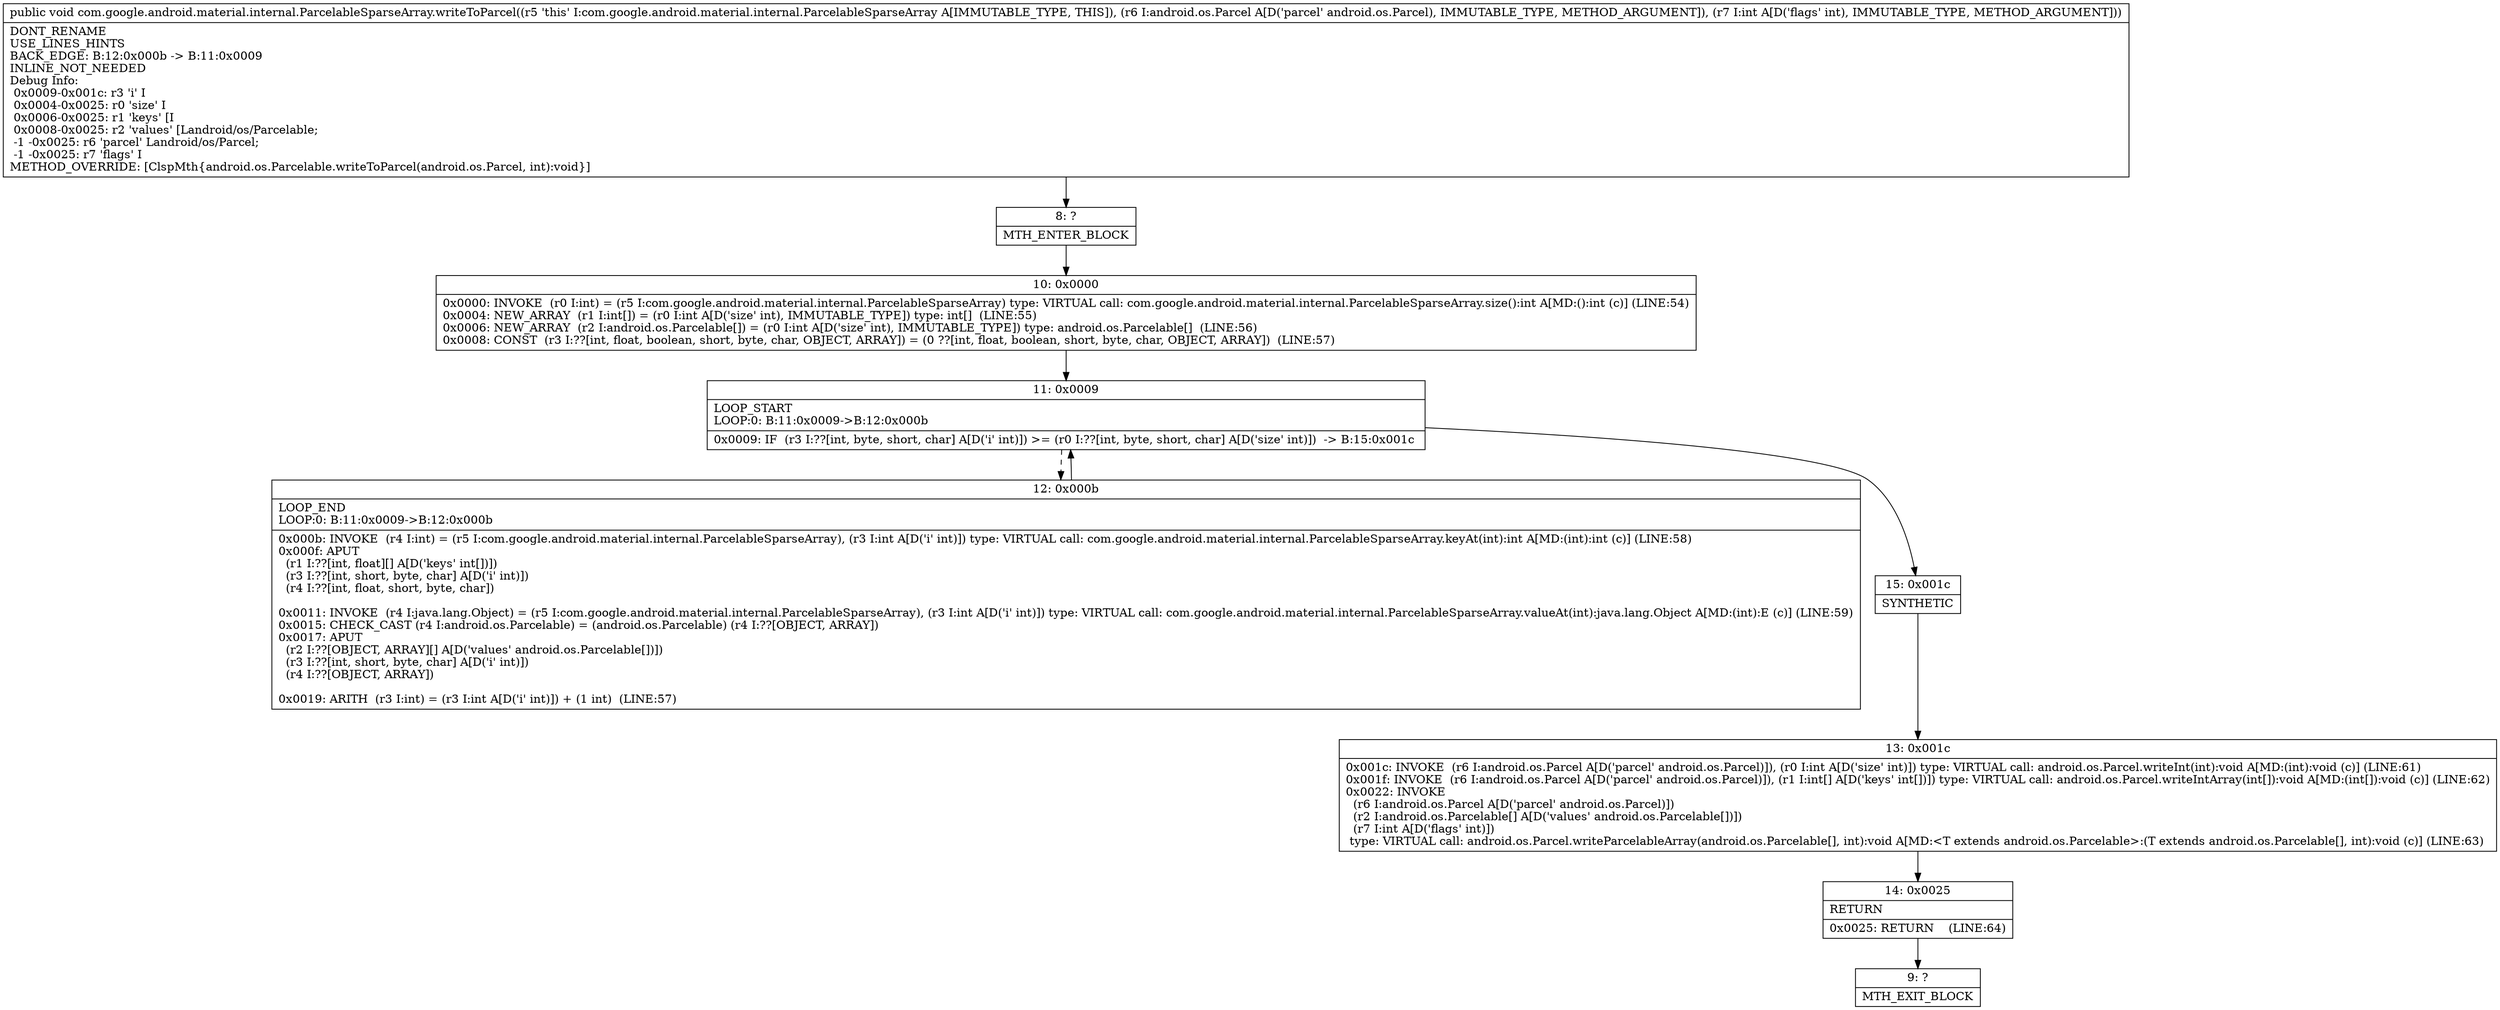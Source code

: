 digraph "CFG forcom.google.android.material.internal.ParcelableSparseArray.writeToParcel(Landroid\/os\/Parcel;I)V" {
Node_8 [shape=record,label="{8\:\ ?|MTH_ENTER_BLOCK\l}"];
Node_10 [shape=record,label="{10\:\ 0x0000|0x0000: INVOKE  (r0 I:int) = (r5 I:com.google.android.material.internal.ParcelableSparseArray) type: VIRTUAL call: com.google.android.material.internal.ParcelableSparseArray.size():int A[MD:():int (c)] (LINE:54)\l0x0004: NEW_ARRAY  (r1 I:int[]) = (r0 I:int A[D('size' int), IMMUTABLE_TYPE]) type: int[]  (LINE:55)\l0x0006: NEW_ARRAY  (r2 I:android.os.Parcelable[]) = (r0 I:int A[D('size' int), IMMUTABLE_TYPE]) type: android.os.Parcelable[]  (LINE:56)\l0x0008: CONST  (r3 I:??[int, float, boolean, short, byte, char, OBJECT, ARRAY]) = (0 ??[int, float, boolean, short, byte, char, OBJECT, ARRAY])  (LINE:57)\l}"];
Node_11 [shape=record,label="{11\:\ 0x0009|LOOP_START\lLOOP:0: B:11:0x0009\-\>B:12:0x000b\l|0x0009: IF  (r3 I:??[int, byte, short, char] A[D('i' int)]) \>= (r0 I:??[int, byte, short, char] A[D('size' int)])  \-\> B:15:0x001c \l}"];
Node_12 [shape=record,label="{12\:\ 0x000b|LOOP_END\lLOOP:0: B:11:0x0009\-\>B:12:0x000b\l|0x000b: INVOKE  (r4 I:int) = (r5 I:com.google.android.material.internal.ParcelableSparseArray), (r3 I:int A[D('i' int)]) type: VIRTUAL call: com.google.android.material.internal.ParcelableSparseArray.keyAt(int):int A[MD:(int):int (c)] (LINE:58)\l0x000f: APUT  \l  (r1 I:??[int, float][] A[D('keys' int[])])\l  (r3 I:??[int, short, byte, char] A[D('i' int)])\l  (r4 I:??[int, float, short, byte, char])\l \l0x0011: INVOKE  (r4 I:java.lang.Object) = (r5 I:com.google.android.material.internal.ParcelableSparseArray), (r3 I:int A[D('i' int)]) type: VIRTUAL call: com.google.android.material.internal.ParcelableSparseArray.valueAt(int):java.lang.Object A[MD:(int):E (c)] (LINE:59)\l0x0015: CHECK_CAST (r4 I:android.os.Parcelable) = (android.os.Parcelable) (r4 I:??[OBJECT, ARRAY]) \l0x0017: APUT  \l  (r2 I:??[OBJECT, ARRAY][] A[D('values' android.os.Parcelable[])])\l  (r3 I:??[int, short, byte, char] A[D('i' int)])\l  (r4 I:??[OBJECT, ARRAY])\l \l0x0019: ARITH  (r3 I:int) = (r3 I:int A[D('i' int)]) + (1 int)  (LINE:57)\l}"];
Node_15 [shape=record,label="{15\:\ 0x001c|SYNTHETIC\l}"];
Node_13 [shape=record,label="{13\:\ 0x001c|0x001c: INVOKE  (r6 I:android.os.Parcel A[D('parcel' android.os.Parcel)]), (r0 I:int A[D('size' int)]) type: VIRTUAL call: android.os.Parcel.writeInt(int):void A[MD:(int):void (c)] (LINE:61)\l0x001f: INVOKE  (r6 I:android.os.Parcel A[D('parcel' android.os.Parcel)]), (r1 I:int[] A[D('keys' int[])]) type: VIRTUAL call: android.os.Parcel.writeIntArray(int[]):void A[MD:(int[]):void (c)] (LINE:62)\l0x0022: INVOKE  \l  (r6 I:android.os.Parcel A[D('parcel' android.os.Parcel)])\l  (r2 I:android.os.Parcelable[] A[D('values' android.os.Parcelable[])])\l  (r7 I:int A[D('flags' int)])\l type: VIRTUAL call: android.os.Parcel.writeParcelableArray(android.os.Parcelable[], int):void A[MD:\<T extends android.os.Parcelable\>:(T extends android.os.Parcelable[], int):void (c)] (LINE:63)\l}"];
Node_14 [shape=record,label="{14\:\ 0x0025|RETURN\l|0x0025: RETURN    (LINE:64)\l}"];
Node_9 [shape=record,label="{9\:\ ?|MTH_EXIT_BLOCK\l}"];
MethodNode[shape=record,label="{public void com.google.android.material.internal.ParcelableSparseArray.writeToParcel((r5 'this' I:com.google.android.material.internal.ParcelableSparseArray A[IMMUTABLE_TYPE, THIS]), (r6 I:android.os.Parcel A[D('parcel' android.os.Parcel), IMMUTABLE_TYPE, METHOD_ARGUMENT]), (r7 I:int A[D('flags' int), IMMUTABLE_TYPE, METHOD_ARGUMENT]))  | DONT_RENAME\lUSE_LINES_HINTS\lBACK_EDGE: B:12:0x000b \-\> B:11:0x0009\lINLINE_NOT_NEEDED\lDebug Info:\l  0x0009\-0x001c: r3 'i' I\l  0x0004\-0x0025: r0 'size' I\l  0x0006\-0x0025: r1 'keys' [I\l  0x0008\-0x0025: r2 'values' [Landroid\/os\/Parcelable;\l  \-1 \-0x0025: r6 'parcel' Landroid\/os\/Parcel;\l  \-1 \-0x0025: r7 'flags' I\lMETHOD_OVERRIDE: [ClspMth\{android.os.Parcelable.writeToParcel(android.os.Parcel, int):void\}]\l}"];
MethodNode -> Node_8;Node_8 -> Node_10;
Node_10 -> Node_11;
Node_11 -> Node_12[style=dashed];
Node_11 -> Node_15;
Node_12 -> Node_11;
Node_15 -> Node_13;
Node_13 -> Node_14;
Node_14 -> Node_9;
}

